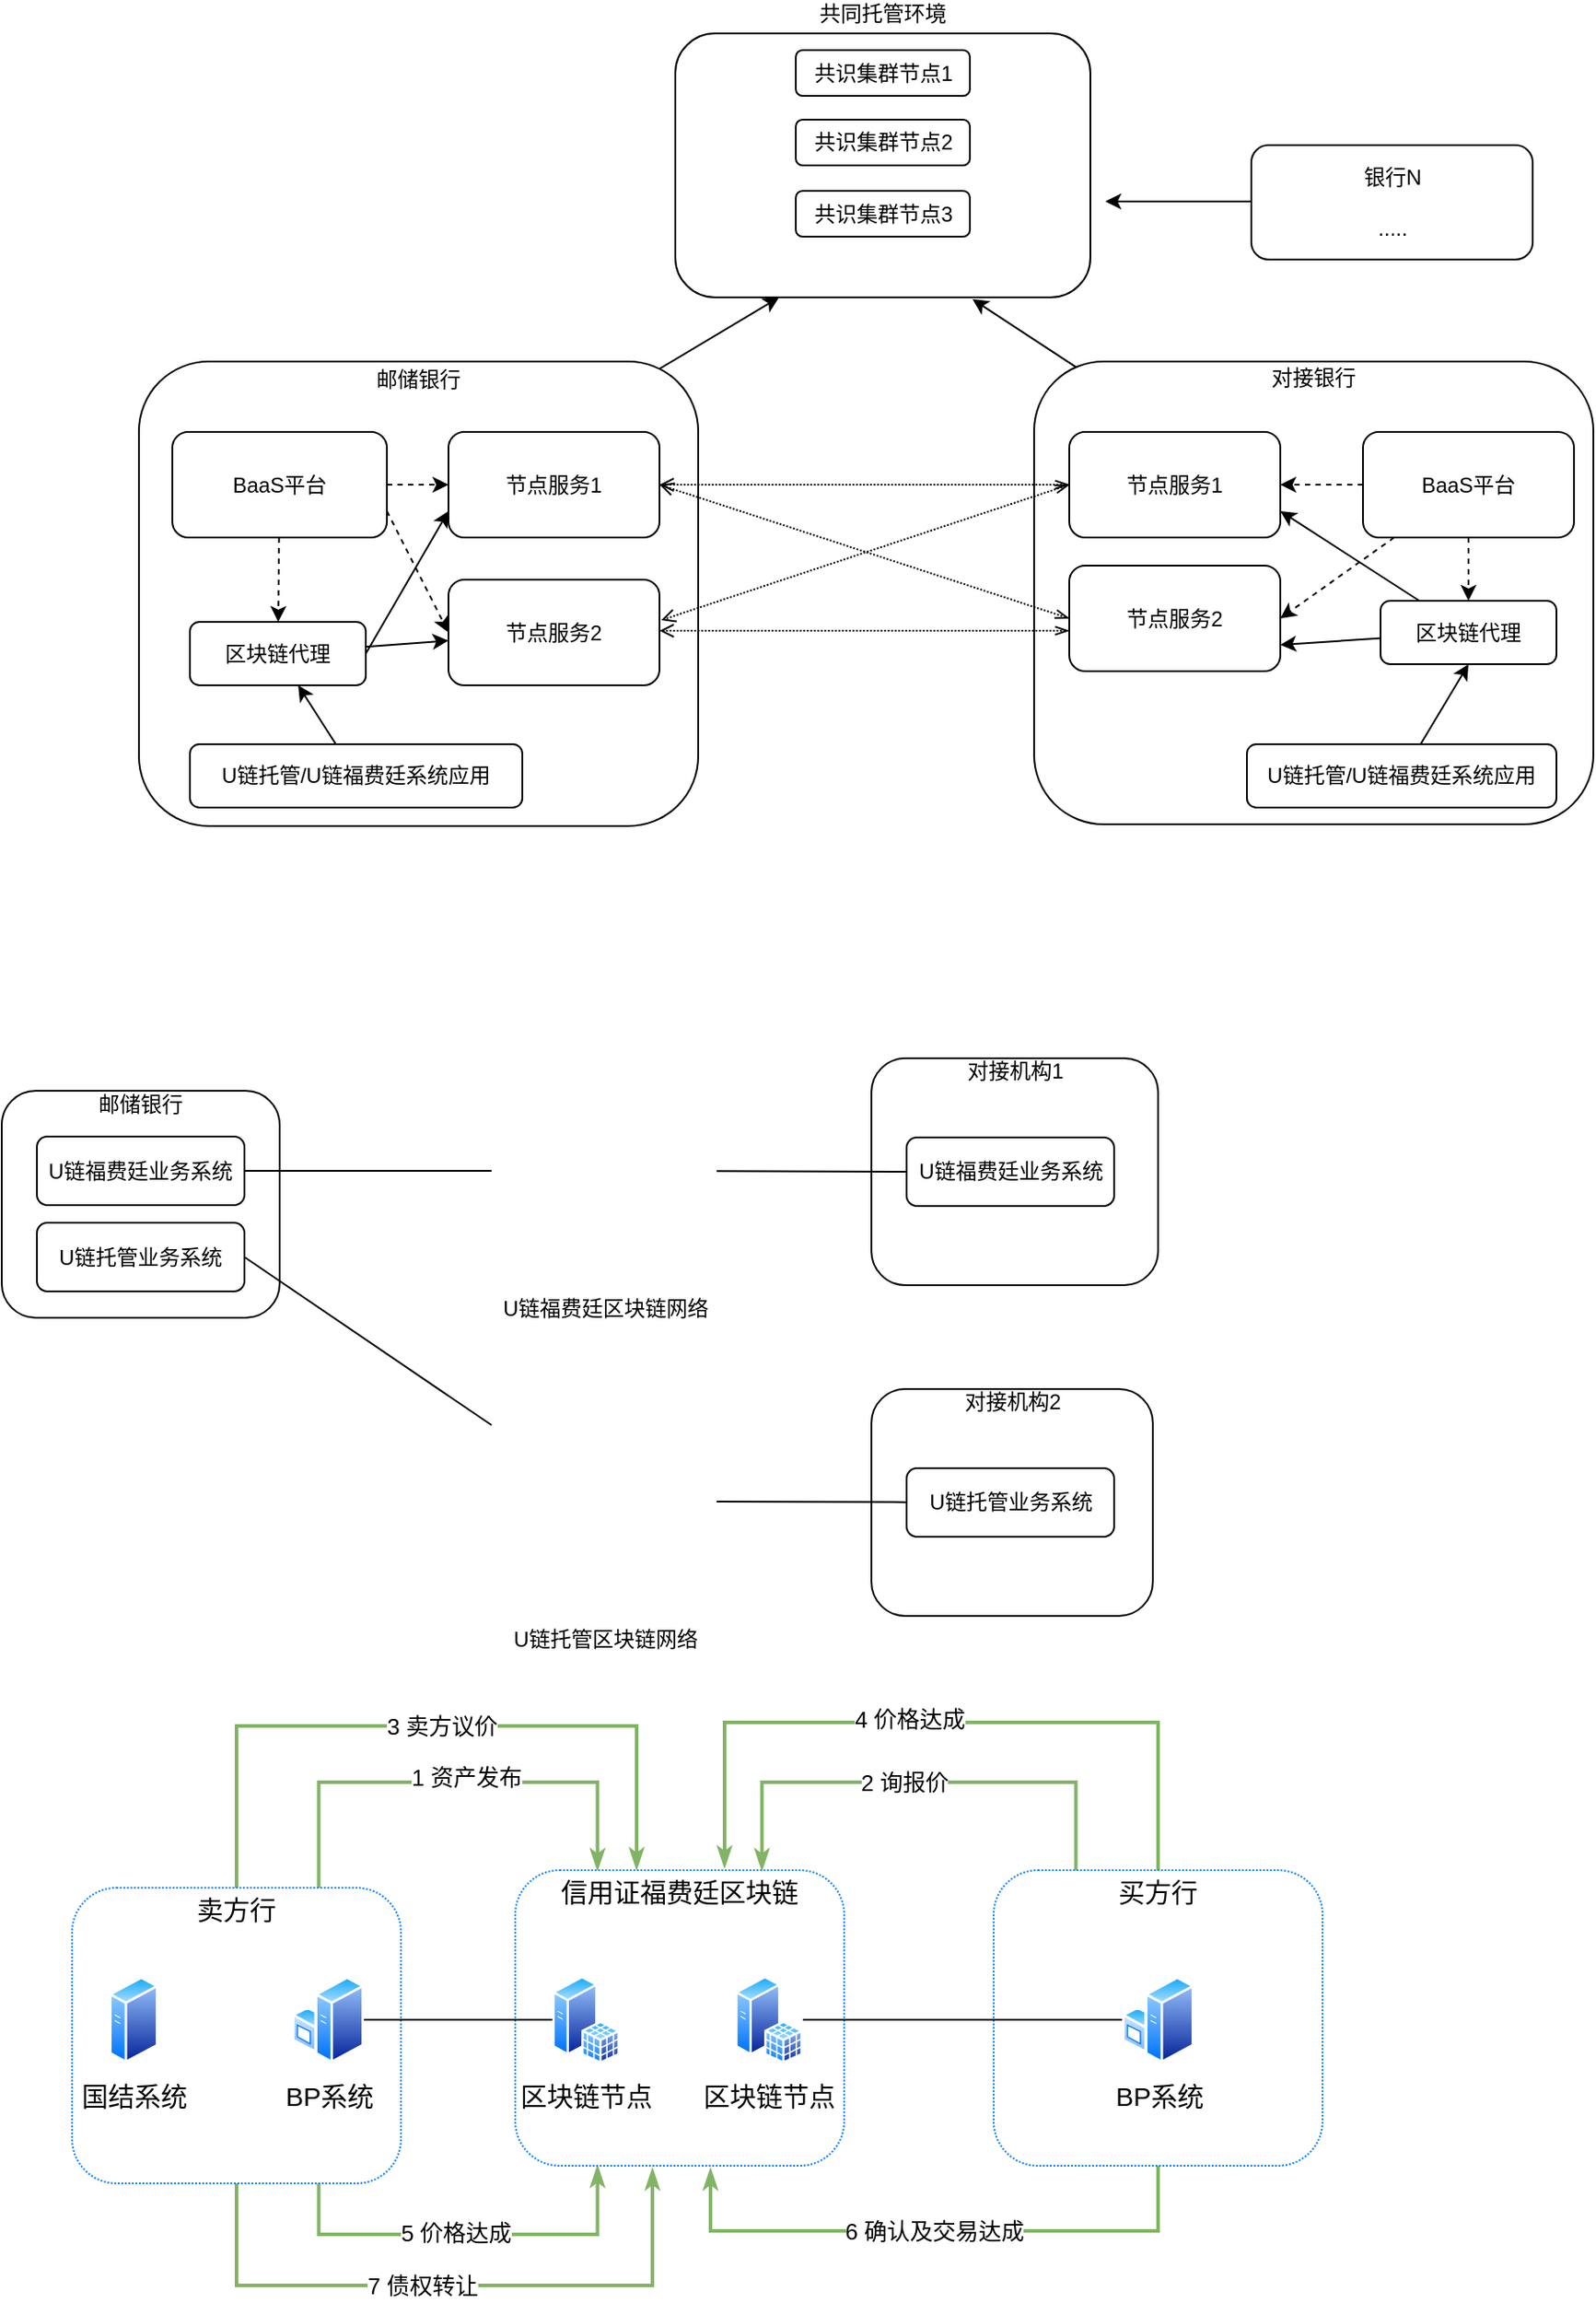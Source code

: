 <mxfile version="11.2.1" type="github" pages="1"><diagram id="7S9BFZ13xbCn5lA2SG7K" name="Page-1"><mxGraphModel dx="946" dy="585" grid="0" gridSize="10" guides="1" tooltips="1" connect="1" arrows="1" fold="1" page="1" pageScale="1" pageWidth="3300" pageHeight="4681" math="0" shadow="0"><root><mxCell id="0"/><mxCell id="1" parent="0"/><mxCell id="zQju1auoB5IRe1iDssYX-1" style="rounded=0;orthogonalLoop=1;jettySize=auto;html=1;entryX=0.25;entryY=1;entryDx=0;entryDy=0;exitX=0.5;exitY=0;exitDx=0;exitDy=0;" parent="1" source="zQju1auoB5IRe1iDssYX-15" target="zQju1auoB5IRe1iDssYX-5" edge="1"><mxGeometry relative="1" as="geometry"><mxPoint x="511" y="208" as="targetPoint"/></mxGeometry></mxCell><mxCell id="zQju1auoB5IRe1iDssYX-2" value="邮储银行&lt;br&gt;&lt;br&gt;&lt;br&gt;&lt;br&gt;&lt;br&gt;&lt;br&gt;&lt;br&gt;&lt;br&gt;&lt;br&gt;&lt;br&gt;&lt;br&gt;&lt;br&gt;&lt;br&gt;&lt;br&gt;&lt;br&gt;&lt;br&gt;&lt;br&gt;&lt;br&gt;" style="rounded=1;whiteSpace=wrap;html=1;" parent="1" vertex="1"><mxGeometry x="118" y="226.5" width="318" height="264" as="geometry"/></mxCell><mxCell id="zQju1auoB5IRe1iDssYX-3" style="rounded=0;orthogonalLoop=1;jettySize=auto;html=1;exitX=0.5;exitY=0;exitDx=0;exitDy=0;entryX=0.716;entryY=1.007;entryDx=0;entryDy=0;entryPerimeter=0;" parent="1" source="zQju1auoB5IRe1iDssYX-18" target="zQju1auoB5IRe1iDssYX-5" edge="1"><mxGeometry relative="1" as="geometry"><mxPoint x="555" y="209" as="targetPoint"/></mxGeometry></mxCell><mxCell id="zQju1auoB5IRe1iDssYX-4" value="对接银行&lt;br&gt;&lt;br&gt;&lt;br&gt;&lt;br&gt;&lt;br&gt;&lt;br&gt;&lt;br&gt;&lt;br&gt;&lt;br&gt;&lt;br&gt;&lt;br&gt;&lt;br&gt;&lt;br&gt;&lt;br&gt;&lt;br&gt;&lt;br&gt;&lt;br&gt;&lt;br&gt;" style="rounded=1;whiteSpace=wrap;html=1;" parent="1" vertex="1"><mxGeometry x="627" y="226.5" width="318" height="263" as="geometry"/></mxCell><mxCell id="zQju1auoB5IRe1iDssYX-5" value="共同托管环境&lt;br&gt;&lt;br&gt;&lt;br&gt;&lt;br&gt;&lt;br&gt;&lt;br&gt;&lt;br&gt;&lt;br&gt;&lt;br&gt;&lt;br&gt;&lt;br&gt;&lt;br&gt;&lt;br&gt;" style="rounded=1;whiteSpace=wrap;html=1;" parent="1" vertex="1"><mxGeometry x="423" y="40" width="236" height="150" as="geometry"/></mxCell><mxCell id="zQju1auoB5IRe1iDssYX-6" style="edgeStyle=orthogonalEdgeStyle;rounded=0;orthogonalLoop=1;jettySize=auto;html=1;" parent="1" source="zQju1auoB5IRe1iDssYX-7" edge="1"><mxGeometry relative="1" as="geometry"><mxPoint x="667.5" y="135.5" as="targetPoint"/></mxGeometry></mxCell><mxCell id="zQju1auoB5IRe1iDssYX-7" value="&lt;br&gt;&lt;br&gt;银行N&lt;br&gt;&lt;br&gt;.....&lt;br&gt;&lt;br&gt;&lt;br&gt;" style="rounded=1;whiteSpace=wrap;html=1;" parent="1" vertex="1"><mxGeometry x="750.5" y="103.5" width="160" height="65" as="geometry"/></mxCell><mxCell id="zQju1auoB5IRe1iDssYX-8" value="共识集群节点1" style="rounded=1;whiteSpace=wrap;html=1;" parent="1" vertex="1"><mxGeometry x="491.5" y="49.5" width="99" height="26" as="geometry"/></mxCell><mxCell id="zQju1auoB5IRe1iDssYX-9" value="共识集群节点2&lt;br&gt;" style="rounded=1;whiteSpace=wrap;html=1;" parent="1" vertex="1"><mxGeometry x="491.5" y="89" width="99" height="26" as="geometry"/></mxCell><mxCell id="zQju1auoB5IRe1iDssYX-10" value="共识集群节点3" style="rounded=1;whiteSpace=wrap;html=1;" parent="1" vertex="1"><mxGeometry x="491.5" y="129.5" width="99" height="26" as="geometry"/></mxCell><mxCell id="zQju1auoB5IRe1iDssYX-11" style="edgeStyle=none;rounded=0;orthogonalLoop=1;jettySize=auto;html=1;entryX=0;entryY=0.5;entryDx=0;entryDy=0;exitX=1;exitY=0.75;exitDx=0;exitDy=0;dashed=1;" parent="1" source="zQju1auoB5IRe1iDssYX-14" target="zQju1auoB5IRe1iDssYX-16" edge="1"><mxGeometry relative="1" as="geometry"/></mxCell><mxCell id="zQju1auoB5IRe1iDssYX-12" style="edgeStyle=none;rounded=0;orthogonalLoop=1;jettySize=auto;html=1;entryX=0;entryY=0.5;entryDx=0;entryDy=0;exitX=1;exitY=0.5;exitDx=0;exitDy=0;dashed=1;" parent="1" source="zQju1auoB5IRe1iDssYX-14" target="zQju1auoB5IRe1iDssYX-15" edge="1"><mxGeometry relative="1" as="geometry"/></mxCell><mxCell id="zQju1auoB5IRe1iDssYX-13" style="edgeStyle=none;rounded=0;orthogonalLoop=1;jettySize=auto;html=1;dashed=1;" parent="1" source="zQju1auoB5IRe1iDssYX-14" target="zQju1auoB5IRe1iDssYX-26" edge="1"><mxGeometry relative="1" as="geometry"/></mxCell><mxCell id="zQju1auoB5IRe1iDssYX-14" value="BaaS平台" style="rounded=1;whiteSpace=wrap;html=1;" parent="1" vertex="1"><mxGeometry x="137" y="266.5" width="122" height="60" as="geometry"/></mxCell><mxCell id="zQju1auoB5IRe1iDssYX-15" value="节点服务1" style="rounded=1;whiteSpace=wrap;html=1;" parent="1" vertex="1"><mxGeometry x="294" y="266.5" width="120" height="60" as="geometry"/></mxCell><mxCell id="zQju1auoB5IRe1iDssYX-16" value="节点服务2" style="rounded=1;whiteSpace=wrap;html=1;" parent="1" vertex="1"><mxGeometry x="294" y="350.5" width="120" height="60" as="geometry"/></mxCell><mxCell id="zQju1auoB5IRe1iDssYX-17" style="edgeStyle=none;rounded=1;orthogonalLoop=1;jettySize=auto;html=1;dashed=1;dashPattern=1 1;startArrow=openThin;startFill=0;endArrow=open;endFill=0;" parent="1" source="zQju1auoB5IRe1iDssYX-18" target="zQju1auoB5IRe1iDssYX-15" edge="1"><mxGeometry relative="1" as="geometry"/></mxCell><mxCell id="zQju1auoB5IRe1iDssYX-18" value="节点服务1" style="rounded=1;whiteSpace=wrap;html=1;" parent="1" vertex="1"><mxGeometry x="647" y="266.5" width="120" height="60" as="geometry"/></mxCell><mxCell id="zQju1auoB5IRe1iDssYX-19" value="节点服务2" style="rounded=1;whiteSpace=wrap;html=1;" parent="1" vertex="1"><mxGeometry x="647" y="342.5" width="120" height="60" as="geometry"/></mxCell><mxCell id="zQju1auoB5IRe1iDssYX-20" style="edgeStyle=none;rounded=0;orthogonalLoop=1;jettySize=auto;html=1;entryX=1;entryY=0.5;entryDx=0;entryDy=0;dashed=1;" parent="1" source="zQju1auoB5IRe1iDssYX-23" target="zQju1auoB5IRe1iDssYX-18" edge="1"><mxGeometry relative="1" as="geometry"/></mxCell><mxCell id="zQju1auoB5IRe1iDssYX-21" style="edgeStyle=none;rounded=0;orthogonalLoop=1;jettySize=auto;html=1;entryX=1;entryY=0.5;entryDx=0;entryDy=0;dashed=1;" parent="1" source="zQju1auoB5IRe1iDssYX-23" target="zQju1auoB5IRe1iDssYX-19" edge="1"><mxGeometry relative="1" as="geometry"/></mxCell><mxCell id="zQju1auoB5IRe1iDssYX-22" style="edgeStyle=none;rounded=0;orthogonalLoop=1;jettySize=auto;html=1;dashed=1;" parent="1" source="zQju1auoB5IRe1iDssYX-23" target="zQju1auoB5IRe1iDssYX-29" edge="1"><mxGeometry relative="1" as="geometry"/></mxCell><mxCell id="zQju1auoB5IRe1iDssYX-23" value="BaaS平台" style="rounded=1;whiteSpace=wrap;html=1;" parent="1" vertex="1"><mxGeometry x="814" y="266.5" width="120" height="60" as="geometry"/></mxCell><mxCell id="zQju1auoB5IRe1iDssYX-24" style="edgeStyle=none;rounded=0;orthogonalLoop=1;jettySize=auto;html=1;exitX=1;exitY=0.5;exitDx=0;exitDy=0;entryX=0;entryY=0.75;entryDx=0;entryDy=0;" parent="1" source="zQju1auoB5IRe1iDssYX-26" target="zQju1auoB5IRe1iDssYX-15" edge="1"><mxGeometry relative="1" as="geometry"/></mxCell><mxCell id="zQju1auoB5IRe1iDssYX-25" style="edgeStyle=none;rounded=0;orthogonalLoop=1;jettySize=auto;html=1;" parent="1" source="zQju1auoB5IRe1iDssYX-26" target="zQju1auoB5IRe1iDssYX-16" edge="1"><mxGeometry relative="1" as="geometry"/></mxCell><mxCell id="zQju1auoB5IRe1iDssYX-26" value="区块链代理" style="rounded=1;whiteSpace=wrap;html=1;" parent="1" vertex="1"><mxGeometry x="147" y="374.5" width="100" height="36" as="geometry"/></mxCell><mxCell id="zQju1auoB5IRe1iDssYX-27" style="edgeStyle=none;rounded=0;orthogonalLoop=1;jettySize=auto;html=1;entryX=1;entryY=0.75;entryDx=0;entryDy=0;" parent="1" source="zQju1auoB5IRe1iDssYX-29" target="zQju1auoB5IRe1iDssYX-18" edge="1"><mxGeometry relative="1" as="geometry"/></mxCell><mxCell id="zQju1auoB5IRe1iDssYX-28" style="edgeStyle=none;rounded=0;orthogonalLoop=1;jettySize=auto;html=1;entryX=1;entryY=0.75;entryDx=0;entryDy=0;" parent="1" source="zQju1auoB5IRe1iDssYX-29" target="zQju1auoB5IRe1iDssYX-19" edge="1"><mxGeometry relative="1" as="geometry"/></mxCell><mxCell id="zQju1auoB5IRe1iDssYX-29" value="区块链代理" style="rounded=1;whiteSpace=wrap;html=1;" parent="1" vertex="1"><mxGeometry x="824" y="362.5" width="100" height="36" as="geometry"/></mxCell><mxCell id="zQju1auoB5IRe1iDssYX-30" style="edgeStyle=none;rounded=0;orthogonalLoop=1;jettySize=auto;html=1;" parent="1" source="zQju1auoB5IRe1iDssYX-31" target="zQju1auoB5IRe1iDssYX-26" edge="1"><mxGeometry relative="1" as="geometry"/></mxCell><mxCell id="zQju1auoB5IRe1iDssYX-31" value="U链托管/U链福费廷系统应用" style="rounded=1;whiteSpace=wrap;html=1;" parent="1" vertex="1"><mxGeometry x="147" y="444" width="189" height="36" as="geometry"/></mxCell><mxCell id="zQju1auoB5IRe1iDssYX-32" style="edgeStyle=none;rounded=0;orthogonalLoop=1;jettySize=auto;html=1;entryX=0.5;entryY=1;entryDx=0;entryDy=0;" parent="1" source="zQju1auoB5IRe1iDssYX-33" target="zQju1auoB5IRe1iDssYX-29" edge="1"><mxGeometry relative="1" as="geometry"/></mxCell><mxCell id="zQju1auoB5IRe1iDssYX-33" value="U链托管/U链福费廷系统应用" style="rounded=1;whiteSpace=wrap;html=1;" parent="1" vertex="1"><mxGeometry x="748" y="444" width="176" height="36" as="geometry"/></mxCell><mxCell id="zQju1auoB5IRe1iDssYX-34" style="edgeStyle=none;rounded=1;orthogonalLoop=1;jettySize=auto;html=1;dashed=1;dashPattern=1 1;startArrow=openThin;startFill=0;endArrow=open;endFill=0;" parent="1" edge="1"><mxGeometry relative="1" as="geometry"><mxPoint x="647" y="379.5" as="sourcePoint"/><mxPoint x="414" y="379.5" as="targetPoint"/></mxGeometry></mxCell><mxCell id="zQju1auoB5IRe1iDssYX-35" style="edgeStyle=none;rounded=1;orthogonalLoop=1;jettySize=auto;html=1;dashed=1;dashPattern=1 1;startArrow=openThin;startFill=0;endArrow=open;endFill=0;exitX=0;exitY=0.5;exitDx=0;exitDy=0;" parent="1" source="zQju1auoB5IRe1iDssYX-19" edge="1"><mxGeometry relative="1" as="geometry"><mxPoint x="647" y="296.5" as="sourcePoint"/><mxPoint x="414" y="296.5" as="targetPoint"/></mxGeometry></mxCell><mxCell id="zQju1auoB5IRe1iDssYX-36" style="edgeStyle=none;rounded=1;orthogonalLoop=1;jettySize=auto;html=1;dashed=1;dashPattern=1 1;startArrow=openThin;startFill=0;endArrow=open;endFill=0;exitX=0;exitY=0.5;exitDx=0;exitDy=0;" parent="1" source="zQju1auoB5IRe1iDssYX-18" edge="1"><mxGeometry relative="1" as="geometry"><mxPoint x="677" y="326.5" as="sourcePoint"/><mxPoint x="415" y="373.5" as="targetPoint"/></mxGeometry></mxCell><mxCell id="zQju1auoB5IRe1iDssYX-37" value="U链福费廷区块链网络" style="shape=image;html=1;verticalAlign=top;verticalLabelPosition=bottom;labelBackgroundColor=#ffffff;imageAspect=0;aspect=fixed;image=https://cdn0.iconfinder.com/data/icons/blockchain-classic/256/Storj-128.png" parent="1" vertex="1"><mxGeometry x="318.5" y="622.5" width="128" height="128" as="geometry"/></mxCell><mxCell id="zQju1auoB5IRe1iDssYX-38" value="邮储银行&lt;br&gt;&lt;br&gt;&lt;br&gt;&lt;br&gt;&lt;br&gt;&lt;br&gt;&lt;br&gt;&lt;br&gt;&lt;br&gt;" style="rounded=1;whiteSpace=wrap;html=1;" parent="1" vertex="1"><mxGeometry x="40" y="641" width="158" height="129" as="geometry"/></mxCell><mxCell id="zQju1auoB5IRe1iDssYX-39" value="对接机构1&lt;br&gt;&lt;br&gt;&lt;br&gt;&lt;br&gt;&lt;br&gt;&lt;br&gt;&lt;br&gt;&lt;br&gt;&lt;br&gt;" style="rounded=1;whiteSpace=wrap;html=1;" parent="1" vertex="1"><mxGeometry x="534.5" y="622.5" width="163" height="129" as="geometry"/></mxCell><mxCell id="zQju1auoB5IRe1iDssYX-40" value="对接机构2&lt;br&gt;&lt;br&gt;&lt;br&gt;&lt;br&gt;&lt;br&gt;&lt;br&gt;&lt;br&gt;&lt;br&gt;&lt;br&gt;" style="rounded=1;whiteSpace=wrap;html=1;" parent="1" vertex="1"><mxGeometry x="534.5" y="810.5" width="160" height="129" as="geometry"/></mxCell><mxCell id="zQju1auoB5IRe1iDssYX-41" value="U链托管区块链网络" style="shape=image;html=1;verticalAlign=top;verticalLabelPosition=bottom;labelBackgroundColor=#ffffff;imageAspect=0;aspect=fixed;image=https://cdn0.iconfinder.com/data/icons/blockchain-classic/256/Storj-128.png" parent="1" vertex="1"><mxGeometry x="318.5" y="810.5" width="128" height="128" as="geometry"/></mxCell><mxCell id="zQju1auoB5IRe1iDssYX-42" value="U链福费廷业务系统" style="rounded=1;whiteSpace=wrap;html=1;" parent="1" vertex="1"><mxGeometry x="60" y="667" width="118" height="39" as="geometry"/></mxCell><mxCell id="zQju1auoB5IRe1iDssYX-43" value="U链福费廷业务系统" style="rounded=1;whiteSpace=wrap;html=1;" parent="1" vertex="1"><mxGeometry x="554.5" y="667.5" width="118" height="39" as="geometry"/></mxCell><mxCell id="zQju1auoB5IRe1iDssYX-44" style="rounded=0;orthogonalLoop=1;jettySize=auto;html=1;entryX=0;entryY=0.5;entryDx=0;entryDy=0;endArrow=none;endFill=0;" parent="1" source="zQju1auoB5IRe1iDssYX-37" target="zQju1auoB5IRe1iDssYX-43" edge="1"><mxGeometry relative="1" as="geometry"/></mxCell><mxCell id="zQju1auoB5IRe1iDssYX-45" style="rounded=0;orthogonalLoop=1;jettySize=auto;html=1;entryX=0;entryY=0.5;entryDx=0;entryDy=0;endArrow=none;endFill=0;exitX=1;exitY=0.5;exitDx=0;exitDy=0;" parent="1" source="zQju1auoB5IRe1iDssYX-42" target="zQju1auoB5IRe1iDssYX-37" edge="1"><mxGeometry relative="1" as="geometry"/></mxCell><mxCell id="zQju1auoB5IRe1iDssYX-46" value="U链托管业务系统" style="rounded=1;whiteSpace=wrap;html=1;" parent="1" vertex="1"><mxGeometry x="60" y="716" width="118" height="39" as="geometry"/></mxCell><mxCell id="zQju1auoB5IRe1iDssYX-47" style="edgeStyle=none;rounded=0;orthogonalLoop=1;jettySize=auto;html=1;entryX=1;entryY=0.5;entryDx=0;entryDy=0;endArrow=none;endFill=0;" parent="1" source="zQju1auoB5IRe1iDssYX-48" target="zQju1auoB5IRe1iDssYX-41" edge="1"><mxGeometry relative="1" as="geometry"/></mxCell><mxCell id="zQju1auoB5IRe1iDssYX-48" value="U链托管业务系统" style="rounded=1;whiteSpace=wrap;html=1;" parent="1" vertex="1"><mxGeometry x="554.5" y="855.5" width="118" height="39" as="geometry"/></mxCell><mxCell id="zQju1auoB5IRe1iDssYX-49" style="edgeStyle=none;rounded=0;orthogonalLoop=1;jettySize=auto;html=1;endArrow=none;endFill=0;entryX=1;entryY=0.5;entryDx=0;entryDy=0;" parent="1" source="zQju1auoB5IRe1iDssYX-41" target="zQju1auoB5IRe1iDssYX-46" edge="1"><mxGeometry relative="1" as="geometry"/></mxCell><mxCell id="zQju1auoB5IRe1iDssYX-50" style="edgeStyle=elbowEdgeStyle;rounded=0;orthogonalLoop=1;jettySize=auto;elbow=vertical;html=1;exitX=0.75;exitY=0;exitDx=0;exitDy=0;entryX=0.25;entryY=0;entryDx=0;entryDy=0;endArrow=classicThin;endFill=1;fillColor=#d5e8d4;strokeColor=#82b366;strokeWidth=2;" parent="1" source="zQju1auoB5IRe1iDssYX-58" target="zQju1auoB5IRe1iDssYX-59" edge="1"><mxGeometry relative="1" as="geometry"><Array as="points"><mxPoint x="516" y="1034"/></Array></mxGeometry></mxCell><mxCell id="zQju1auoB5IRe1iDssYX-51" value="1 资产发布" style="text;html=1;resizable=0;points=[];align=center;verticalAlign=middle;labelBackgroundColor=#ffffff;fontSize=13;" parent="zQju1auoB5IRe1iDssYX-50" vertex="1" connectable="0"><mxGeometry x="0.105" y="-1" relative="1" as="geometry"><mxPoint x="-5" y="-4" as="offset"/></mxGeometry></mxCell><mxCell id="zQju1auoB5IRe1iDssYX-52" style="edgeStyle=elbowEdgeStyle;rounded=0;orthogonalLoop=1;jettySize=auto;elbow=vertical;html=1;endArrow=classicThin;endFill=1;fillColor=#d5e8d4;strokeColor=#82b366;strokeWidth=2;" parent="1" source="zQju1auoB5IRe1iDssYX-58" edge="1"><mxGeometry relative="1" as="geometry"><mxPoint x="401" y="1083.5" as="targetPoint"/><Array as="points"><mxPoint x="279" y="1002"/></Array></mxGeometry></mxCell><mxCell id="zQju1auoB5IRe1iDssYX-53" value="3 卖方议价" style="text;html=1;resizable=0;points=[];align=center;verticalAlign=middle;labelBackgroundColor=#ffffff;fontSize=13;" parent="zQju1auoB5IRe1iDssYX-52" vertex="1" connectable="0"><mxGeometry x="-0.08" y="1" relative="1" as="geometry"><mxPoint x="24" y="1" as="offset"/></mxGeometry></mxCell><mxCell id="zQju1auoB5IRe1iDssYX-54" style="edgeStyle=elbowEdgeStyle;rounded=0;orthogonalLoop=1;jettySize=auto;elbow=vertical;html=1;exitX=0.75;exitY=1;exitDx=0;exitDy=0;entryX=0.25;entryY=1;entryDx=0;entryDy=0;endArrow=classicThin;endFill=1;fillColor=#d5e8d4;strokeColor=#82b366;strokeWidth=2;" parent="1" source="zQju1auoB5IRe1iDssYX-58" target="zQju1auoB5IRe1iDssYX-59" edge="1"><mxGeometry relative="1" as="geometry"><Array as="points"><mxPoint x="286" y="1291"/></Array></mxGeometry></mxCell><mxCell id="zQju1auoB5IRe1iDssYX-55" value="5 价格达成" style="text;html=1;resizable=0;points=[];align=center;verticalAlign=middle;labelBackgroundColor=#ffffff;fontSize=13;" parent="zQju1auoB5IRe1iDssYX-54" vertex="1" connectable="0"><mxGeometry x="-0.163" y="1" relative="1" as="geometry"><mxPoint x="11" as="offset"/></mxGeometry></mxCell><mxCell id="zQju1auoB5IRe1iDssYX-56" style="edgeStyle=elbowEdgeStyle;rounded=0;orthogonalLoop=1;jettySize=auto;elbow=vertical;html=1;entryX=0.417;entryY=1.009;entryDx=0;entryDy=0;entryPerimeter=0;endArrow=classicThin;endFill=1;fillColor=#d5e8d4;strokeColor=#82b366;strokeWidth=2;" parent="1" source="zQju1auoB5IRe1iDssYX-58" target="zQju1auoB5IRe1iDssYX-59" edge="1"><mxGeometry relative="1" as="geometry"><Array as="points"><mxPoint x="291" y="1320"/></Array></mxGeometry></mxCell><mxCell id="zQju1auoB5IRe1iDssYX-57" value="7 债权转让" style="text;html=1;resizable=0;points=[];align=center;verticalAlign=middle;labelBackgroundColor=#ffffff;fontSize=13;" parent="zQju1auoB5IRe1iDssYX-56" vertex="1" connectable="0"><mxGeometry x="-0.099" relative="1" as="geometry"><mxPoint x="1" as="offset"/></mxGeometry></mxCell><mxCell id="zQju1auoB5IRe1iDssYX-58" value="卖方行&lt;br style=&quot;font-size: 15px;&quot;&gt;&lt;br style=&quot;font-size: 15px;&quot;&gt;&lt;br style=&quot;font-size: 15px;&quot;&gt;&lt;br style=&quot;font-size: 15px;&quot;&gt;&lt;br style=&quot;font-size: 15px;&quot;&gt;&lt;br style=&quot;font-size: 15px;&quot;&gt;&lt;br style=&quot;font-size: 15px;&quot;&gt;&lt;br style=&quot;font-size: 15px;&quot;&gt;&lt;br style=&quot;font-size: 15px;&quot;&gt;" style="rounded=1;whiteSpace=wrap;html=1;dashed=1;dashPattern=1 1;strokeColor=#007FFF;fontSize=15;" parent="1" vertex="1"><mxGeometry x="80" y="1094" width="187" height="168" as="geometry"/></mxCell><mxCell id="zQju1auoB5IRe1iDssYX-59" value="信用证福费廷区块链&lt;br style=&quot;font-size: 15px;&quot;&gt;&lt;br style=&quot;font-size: 15px;&quot;&gt;&lt;br style=&quot;font-size: 15px;&quot;&gt;&lt;br style=&quot;font-size: 15px;&quot;&gt;&lt;br style=&quot;font-size: 15px;&quot;&gt;&lt;br style=&quot;font-size: 15px;&quot;&gt;&lt;br style=&quot;font-size: 15px;&quot;&gt;&lt;br style=&quot;font-size: 15px;&quot;&gt;&lt;br style=&quot;font-size: 15px;&quot;&gt;" style="rounded=1;whiteSpace=wrap;html=1;dashed=1;dashPattern=1 1;strokeColor=#007FFF;fontSize=15;" parent="1" vertex="1"><mxGeometry x="332" y="1084" width="187" height="168" as="geometry"/></mxCell><mxCell id="zQju1auoB5IRe1iDssYX-60" value="区块链节点" style="aspect=fixed;perimeter=ellipsePerimeter;html=1;align=center;shadow=0;dashed=0;spacingTop=3;image;image=img/lib/active_directory/sql_server.svg;fontSize=15;" parent="1" vertex="1"><mxGeometry x="353" y="1144" width="38.5" height="50" as="geometry"/></mxCell><mxCell id="zQju1auoB5IRe1iDssYX-61" value="区块链节点" style="aspect=fixed;perimeter=ellipsePerimeter;html=1;align=center;shadow=0;dashed=0;spacingTop=3;image;image=img/lib/active_directory/sql_server.svg;fontSize=15;" parent="1" vertex="1"><mxGeometry x="457" y="1144" width="38.5" height="50" as="geometry"/></mxCell><mxCell id="zQju1auoB5IRe1iDssYX-62" style="rounded=0;orthogonalLoop=1;jettySize=auto;html=1;endArrow=none;endFill=0;entryX=0;entryY=0.5;entryDx=0;entryDy=0;fontSize=15;" parent="1" source="zQju1auoB5IRe1iDssYX-63" target="zQju1auoB5IRe1iDssYX-60" edge="1"><mxGeometry relative="1" as="geometry"><mxPoint x="279" y="1291" as="targetPoint"/></mxGeometry></mxCell><mxCell id="zQju1auoB5IRe1iDssYX-63" value="BP系统" style="aspect=fixed;perimeter=ellipsePerimeter;html=1;align=center;shadow=0;dashed=0;spacingTop=3;image;image=img/lib/active_directory/windows_server.svg;dashPattern=1 1;fontSize=15;" parent="1" vertex="1"><mxGeometry x="205" y="1144" width="41" height="50" as="geometry"/></mxCell><mxCell id="zQju1auoB5IRe1iDssYX-64" value="国结系统" style="aspect=fixed;perimeter=ellipsePerimeter;html=1;align=center;shadow=0;dashed=0;spacingTop=3;image;image=img/lib/active_directory/generic_server.svg;dashPattern=1 1;fontSize=15;" parent="1" vertex="1"><mxGeometry x="101" y="1144" width="28.0" height="50" as="geometry"/></mxCell><mxCell id="zQju1auoB5IRe1iDssYX-65" style="edgeStyle=elbowEdgeStyle;rounded=0;orthogonalLoop=1;jettySize=auto;elbow=vertical;html=1;exitX=0.25;exitY=0;exitDx=0;exitDy=0;entryX=0.75;entryY=0;entryDx=0;entryDy=0;endArrow=classicThin;endFill=1;fillColor=#d5e8d4;strokeColor=#82b366;strokeWidth=2;" parent="1" source="zQju1auoB5IRe1iDssYX-71" target="zQju1auoB5IRe1iDssYX-59" edge="1"><mxGeometry relative="1" as="geometry"><Array as="points"><mxPoint x="562" y="1034"/></Array></mxGeometry></mxCell><mxCell id="zQju1auoB5IRe1iDssYX-66" value="2 询报价" style="text;html=1;resizable=0;points=[];align=center;verticalAlign=middle;labelBackgroundColor=#ffffff;fontSize=13;" parent="zQju1auoB5IRe1iDssYX-65" vertex="1" connectable="0"><mxGeometry x="-0.197" relative="1" as="geometry"><mxPoint x="-36" as="offset"/></mxGeometry></mxCell><mxCell id="zQju1auoB5IRe1iDssYX-67" style="edgeStyle=elbowEdgeStyle;rounded=0;orthogonalLoop=1;jettySize=auto;elbow=vertical;html=1;endArrow=classicThin;endFill=1;fillColor=#d5e8d4;strokeColor=#82b366;strokeWidth=2;" parent="1" source="zQju1auoB5IRe1iDssYX-71" edge="1"><mxGeometry relative="1" as="geometry"><mxPoint x="451" y="1082.5" as="targetPoint"/><Array as="points"><mxPoint x="576" y="1000"/></Array></mxGeometry></mxCell><mxCell id="zQju1auoB5IRe1iDssYX-68" value="4 价格达成" style="text;html=1;resizable=0;points=[];align=center;verticalAlign=middle;labelBackgroundColor=#ffffff;fontSize=13;" parent="zQju1auoB5IRe1iDssYX-67" vertex="1" connectable="0"><mxGeometry x="0.092" y="-2" relative="1" as="geometry"><mxPoint as="offset"/></mxGeometry></mxCell><mxCell id="zQju1auoB5IRe1iDssYX-69" style="edgeStyle=elbowEdgeStyle;rounded=0;orthogonalLoop=1;jettySize=auto;elbow=vertical;html=1;endArrow=classicThin;endFill=1;fillColor=#d5e8d4;strokeColor=#82b366;strokeWidth=2;" parent="1" source="zQju1auoB5IRe1iDssYX-71" edge="1"><mxGeometry relative="1" as="geometry"><mxPoint x="443" y="1253.5" as="targetPoint"/><Array as="points"><mxPoint x="589" y="1289"/></Array></mxGeometry></mxCell><mxCell id="zQju1auoB5IRe1iDssYX-70" value="6 确认及交易达成" style="text;html=1;resizable=0;points=[];align=center;verticalAlign=middle;labelBackgroundColor=#ffffff;fontSize=13;" parent="zQju1auoB5IRe1iDssYX-69" vertex="1" connectable="0"><mxGeometry x="-0.257" relative="1" as="geometry"><mxPoint x="-43" as="offset"/></mxGeometry></mxCell><mxCell id="zQju1auoB5IRe1iDssYX-71" value="买方行&lt;br style=&quot;font-size: 15px;&quot;&gt;&lt;br style=&quot;font-size: 15px;&quot;&gt;&lt;br style=&quot;font-size: 15px;&quot;&gt;&lt;br style=&quot;font-size: 15px;&quot;&gt;&lt;br style=&quot;font-size: 15px;&quot;&gt;&lt;br style=&quot;font-size: 15px;&quot;&gt;&lt;br style=&quot;font-size: 15px;&quot;&gt;&lt;br style=&quot;font-size: 15px;&quot;&gt;&lt;br style=&quot;font-size: 15px;&quot;&gt;" style="rounded=1;whiteSpace=wrap;html=1;dashed=1;dashPattern=1 1;strokeColor=#007FFF;fontSize=15;" parent="1" vertex="1"><mxGeometry x="604" y="1084" width="187" height="168" as="geometry"/></mxCell><mxCell id="zQju1auoB5IRe1iDssYX-72" style="edgeStyle=none;rounded=0;orthogonalLoop=1;jettySize=auto;html=1;endArrow=none;endFill=0;fontSize=15;" parent="1" source="zQju1auoB5IRe1iDssYX-73" target="zQju1auoB5IRe1iDssYX-61" edge="1"><mxGeometry relative="1" as="geometry"/></mxCell><mxCell id="zQju1auoB5IRe1iDssYX-73" value="BP系统" style="aspect=fixed;perimeter=ellipsePerimeter;html=1;align=center;shadow=0;dashed=0;spacingTop=3;image;image=img/lib/active_directory/windows_server.svg;dashPattern=1 1;fontSize=15;" parent="1" vertex="1"><mxGeometry x="677" y="1144" width="41" height="50" as="geometry"/></mxCell><mxCell id="zQju1auoB5IRe1iDssYX-74" value="" style="shape=image;html=1;verticalAlign=top;verticalLabelPosition=bottom;labelBackgroundColor=#ffffff;imageAspect=0;aspect=fixed;image=https://cdn0.iconfinder.com/data/icons/blockchain-classic/256/Zeusshield-128.png;dashed=1;dashPattern=1 1;fontSize=15;" parent="1" vertex="1"><mxGeometry x="404.5" y="1144" width="42" height="42" as="geometry"/></mxCell></root></mxGraphModel></diagram></mxfile>